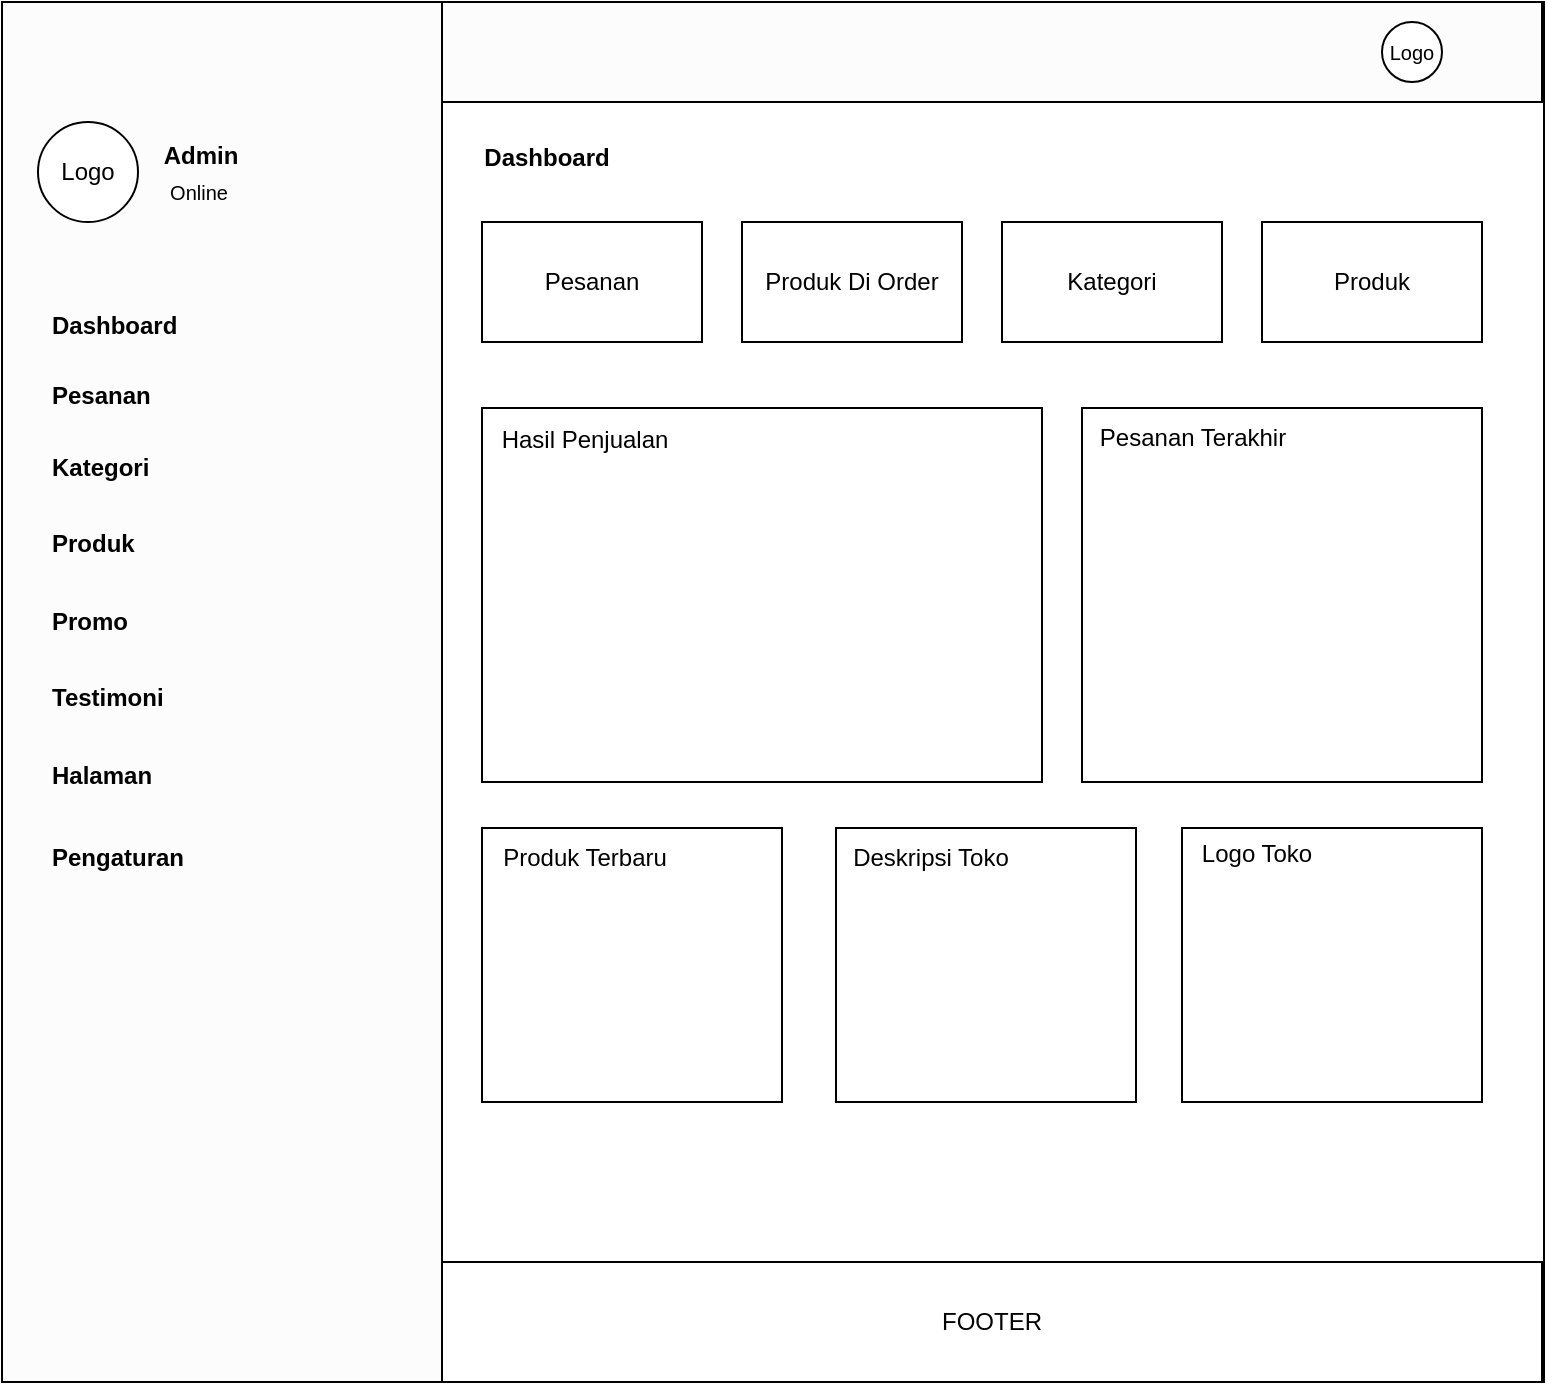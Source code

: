<mxfile version="20.2.7" type="github"><diagram id="1opXMB63q1PROVAGqaSO" name="Halaman-1"><mxGraphModel dx="1102" dy="582" grid="1" gridSize="10" guides="1" tooltips="1" connect="1" arrows="1" fold="1" page="1" pageScale="1" pageWidth="827" pageHeight="1169" math="0" shadow="0"><root><mxCell id="0"/><mxCell id="1" parent="0"/><mxCell id="IAcSTOW7h1JJa9TZFMxw-1" value="" style="rounded=0;whiteSpace=wrap;html=1;" parent="1" vertex="1"><mxGeometry x="31" y="40" width="770" height="690" as="geometry"/></mxCell><mxCell id="XbXEygbHgWlFXoGlzaPC-3" value="" style="rounded=0;whiteSpace=wrap;html=1;fillColor=#FCFCFC;" vertex="1" parent="1"><mxGeometry x="30" y="40" width="220" height="690" as="geometry"/></mxCell><mxCell id="XbXEygbHgWlFXoGlzaPC-4" value="" style="rounded=0;whiteSpace=wrap;html=1;fillColor=#FCFCFC;" vertex="1" parent="1"><mxGeometry x="250" y="40" width="550" height="50" as="geometry"/></mxCell><mxCell id="XbXEygbHgWlFXoGlzaPC-5" value="&lt;font style=&quot;font-size: 10px;&quot;&gt;Logo&lt;/font&gt;" style="ellipse;whiteSpace=wrap;html=1;aspect=fixed;fillColor=#FFFFFF;" vertex="1" parent="1"><mxGeometry x="720" y="50" width="30" height="30" as="geometry"/></mxCell><mxCell id="XbXEygbHgWlFXoGlzaPC-6" value="" style="shape=image;html=1;verticalAlign=top;verticalLabelPosition=bottom;labelBackgroundColor=#ffffff;imageAspect=0;aspect=fixed;image=https://cdn3.iconfinder.com/data/icons/user-interface-169/32/logout-128.png;fontSize=10;fillColor=#FFFFFF;" vertex="1" parent="1"><mxGeometry x="753" y="50" width="28" height="28" as="geometry"/></mxCell><mxCell id="XbXEygbHgWlFXoGlzaPC-7" value="" style="shape=image;html=1;verticalAlign=top;verticalLabelPosition=bottom;labelBackgroundColor=#ffffff;imageAspect=0;aspect=fixed;image=https://cdn1.iconfinder.com/data/icons/iconoir-vol-3/24/line-space-128.png;fontSize=10;fillColor=#FFFFFF;" vertex="1" parent="1"><mxGeometry x="260" y="48" width="38" height="38" as="geometry"/></mxCell><mxCell id="XbXEygbHgWlFXoGlzaPC-8" value="&lt;font style=&quot;font-size: 12px;&quot;&gt;Logo&lt;/font&gt;" style="ellipse;whiteSpace=wrap;html=1;aspect=fixed;fillColor=#FFFFFF;" vertex="1" parent="1"><mxGeometry x="48" y="100" width="50" height="50" as="geometry"/></mxCell><mxCell id="XbXEygbHgWlFXoGlzaPC-9" value="&lt;b&gt;Admin&lt;/b&gt;" style="text;html=1;resizable=0;autosize=1;align=center;verticalAlign=middle;points=[];fillColor=none;strokeColor=none;rounded=0;fontSize=12;" vertex="1" parent="1"><mxGeometry x="99" y="102" width="60" height="30" as="geometry"/></mxCell><mxCell id="XbXEygbHgWlFXoGlzaPC-10" value="&lt;font style=&quot;font-size: 10px;&quot;&gt;Online&lt;/font&gt;" style="text;html=1;resizable=0;autosize=1;align=center;verticalAlign=middle;points=[];fillColor=none;strokeColor=none;rounded=0;fontSize=12;" vertex="1" parent="1"><mxGeometry x="103" y="120" width="50" height="30" as="geometry"/></mxCell><mxCell id="XbXEygbHgWlFXoGlzaPC-11" value="&lt;b&gt;Dashboard&lt;/b&gt;" style="text;html=1;resizable=0;autosize=1;align=center;verticalAlign=middle;points=[];fillColor=none;strokeColor=none;rounded=0;fontSize=12;" vertex="1" parent="1"><mxGeometry x="257" y="103" width="90" height="30" as="geometry"/></mxCell><mxCell id="XbXEygbHgWlFXoGlzaPC-12" value="&lt;b&gt;Dashboard&lt;/b&gt;" style="text;html=1;resizable=0;autosize=1;align=left;verticalAlign=middle;points=[];fillColor=none;strokeColor=none;rounded=0;fontSize=12;" vertex="1" parent="1"><mxGeometry x="53" y="187" width="90" height="30" as="geometry"/></mxCell><mxCell id="XbXEygbHgWlFXoGlzaPC-16" value="&lt;b&gt;Kategori&lt;/b&gt;" style="text;html=1;resizable=0;autosize=1;align=left;verticalAlign=middle;points=[];fillColor=none;strokeColor=none;rounded=0;fontSize=12;" vertex="1" parent="1"><mxGeometry x="53" y="258" width="70" height="30" as="geometry"/></mxCell><mxCell id="XbXEygbHgWlFXoGlzaPC-17" value="&lt;b&gt;Produk&lt;/b&gt;" style="text;html=1;resizable=0;autosize=1;align=left;verticalAlign=middle;points=[];fillColor=none;strokeColor=none;rounded=0;fontSize=12;" vertex="1" parent="1"><mxGeometry x="53" y="296" width="60" height="30" as="geometry"/></mxCell><mxCell id="XbXEygbHgWlFXoGlzaPC-18" value="&lt;b&gt;Promo&lt;/b&gt;" style="text;html=1;resizable=0;autosize=1;align=left;verticalAlign=middle;points=[];fillColor=none;strokeColor=none;rounded=0;fontSize=12;" vertex="1" parent="1"><mxGeometry x="53" y="335" width="60" height="30" as="geometry"/></mxCell><mxCell id="XbXEygbHgWlFXoGlzaPC-19" value="&lt;b&gt;Pesanan&lt;/b&gt;" style="text;html=1;resizable=0;autosize=1;align=left;verticalAlign=middle;points=[];fillColor=none;strokeColor=none;rounded=0;fontSize=12;" vertex="1" parent="1"><mxGeometry x="53" y="222" width="70" height="30" as="geometry"/></mxCell><mxCell id="XbXEygbHgWlFXoGlzaPC-20" value="&lt;div style=&quot;&quot;&gt;&lt;b style=&quot;background-color: initial;&quot;&gt;Testimoni&lt;/b&gt;&lt;/div&gt;" style="text;html=1;resizable=0;autosize=1;align=left;verticalAlign=middle;points=[];fillColor=none;strokeColor=none;rounded=0;fontSize=12;" vertex="1" parent="1"><mxGeometry x="53" y="373" width="80" height="30" as="geometry"/></mxCell><mxCell id="XbXEygbHgWlFXoGlzaPC-21" value="&lt;div style=&quot;&quot;&gt;&lt;b style=&quot;background-color: initial;&quot;&gt;Halaman&lt;/b&gt;&lt;/div&gt;" style="text;html=1;resizable=0;autosize=1;align=left;verticalAlign=middle;points=[];fillColor=none;strokeColor=none;rounded=0;fontSize=12;" vertex="1" parent="1"><mxGeometry x="53" y="412" width="70" height="30" as="geometry"/></mxCell><mxCell id="XbXEygbHgWlFXoGlzaPC-22" value="&lt;div style=&quot;&quot;&gt;&lt;b style=&quot;background-color: initial;&quot;&gt;Pengaturan&lt;/b&gt;&lt;/div&gt;" style="text;html=1;resizable=0;autosize=1;align=left;verticalAlign=middle;points=[];fillColor=none;strokeColor=none;rounded=0;fontSize=12;" vertex="1" parent="1"><mxGeometry x="53" y="453" width="90" height="30" as="geometry"/></mxCell><mxCell id="XbXEygbHgWlFXoGlzaPC-25" value="&lt;font style=&quot;font-size: 12px;&quot;&gt;Pesanan&lt;/font&gt;" style="rounded=0;whiteSpace=wrap;html=1;fontSize=10;fillColor=#FFFFFF;" vertex="1" parent="1"><mxGeometry x="270" y="150" width="110" height="60" as="geometry"/></mxCell><mxCell id="XbXEygbHgWlFXoGlzaPC-26" value="&lt;font style=&quot;font-size: 12px;&quot;&gt;Produk Di Order&lt;/font&gt;" style="rounded=0;whiteSpace=wrap;html=1;fontSize=10;fillColor=#FFFFFF;" vertex="1" parent="1"><mxGeometry x="400" y="150" width="110" height="60" as="geometry"/></mxCell><mxCell id="XbXEygbHgWlFXoGlzaPC-27" value="&lt;font style=&quot;font-size: 12px;&quot;&gt;Kategori&lt;/font&gt;" style="rounded=0;whiteSpace=wrap;html=1;fontSize=10;fillColor=#FFFFFF;" vertex="1" parent="1"><mxGeometry x="530" y="150" width="110" height="60" as="geometry"/></mxCell><mxCell id="XbXEygbHgWlFXoGlzaPC-28" value="&lt;font style=&quot;font-size: 12px;&quot;&gt;Produk&lt;/font&gt;" style="rounded=0;whiteSpace=wrap;html=1;fontSize=10;fillColor=#FFFFFF;" vertex="1" parent="1"><mxGeometry x="660" y="150" width="110" height="60" as="geometry"/></mxCell><mxCell id="XbXEygbHgWlFXoGlzaPC-29" value="" style="rounded=0;whiteSpace=wrap;html=1;fontSize=10;fillColor=#FFFFFF;" vertex="1" parent="1"><mxGeometry x="270" y="243" width="280" height="187" as="geometry"/></mxCell><mxCell id="XbXEygbHgWlFXoGlzaPC-30" value="Hasil Penjualan" style="text;html=1;resizable=0;autosize=1;align=center;verticalAlign=middle;points=[];fillColor=none;strokeColor=none;rounded=0;fontSize=12;" vertex="1" parent="1"><mxGeometry x="266" y="244" width="110" height="30" as="geometry"/></mxCell><mxCell id="XbXEygbHgWlFXoGlzaPC-31" value="" style="rounded=0;whiteSpace=wrap;html=1;fontSize=10;fillColor=#FFFFFF;" vertex="1" parent="1"><mxGeometry x="570" y="243" width="200" height="187" as="geometry"/></mxCell><mxCell id="XbXEygbHgWlFXoGlzaPC-32" value="Pesanan Terakhir" style="text;html=1;resizable=0;autosize=1;align=center;verticalAlign=middle;points=[];fillColor=none;strokeColor=none;rounded=0;fontSize=12;" vertex="1" parent="1"><mxGeometry x="565" y="243" width="120" height="30" as="geometry"/></mxCell><mxCell id="XbXEygbHgWlFXoGlzaPC-33" value="" style="rounded=0;whiteSpace=wrap;html=1;fontSize=10;fillColor=#FFFFFF;" vertex="1" parent="1"><mxGeometry x="270" y="453" width="150" height="137" as="geometry"/></mxCell><mxCell id="XbXEygbHgWlFXoGlzaPC-36" value="" style="rounded=0;whiteSpace=wrap;html=1;fontSize=10;fillColor=#FFFFFF;" vertex="1" parent="1"><mxGeometry x="447" y="453" width="150" height="137" as="geometry"/></mxCell><mxCell id="XbXEygbHgWlFXoGlzaPC-37" value="" style="rounded=0;whiteSpace=wrap;html=1;fontSize=10;fillColor=#FFFFFF;" vertex="1" parent="1"><mxGeometry x="620" y="453" width="150" height="137" as="geometry"/></mxCell><mxCell id="XbXEygbHgWlFXoGlzaPC-38" value="Produk Terbaru" style="text;html=1;resizable=0;autosize=1;align=center;verticalAlign=middle;points=[];fillColor=none;strokeColor=none;rounded=0;fontSize=12;" vertex="1" parent="1"><mxGeometry x="266" y="453" width="110" height="30" as="geometry"/></mxCell><mxCell id="XbXEygbHgWlFXoGlzaPC-39" value="Deskripsi Toko" style="text;html=1;resizable=0;autosize=1;align=center;verticalAlign=middle;points=[];fillColor=none;strokeColor=none;rounded=0;fontSize=12;" vertex="1" parent="1"><mxGeometry x="444" y="453" width="100" height="30" as="geometry"/></mxCell><mxCell id="XbXEygbHgWlFXoGlzaPC-41" value="Logo Toko" style="text;html=1;resizable=0;autosize=1;align=center;verticalAlign=middle;points=[];fillColor=none;strokeColor=none;rounded=0;fontSize=12;" vertex="1" parent="1"><mxGeometry x="617" y="451" width="80" height="30" as="geometry"/></mxCell><mxCell id="XbXEygbHgWlFXoGlzaPC-42" value="FOOTER" style="rounded=0;whiteSpace=wrap;html=1;fontSize=12;fillColor=#FFFFFF;" vertex="1" parent="1"><mxGeometry x="250" y="670" width="550" height="60" as="geometry"/></mxCell></root></mxGraphModel></diagram></mxfile>